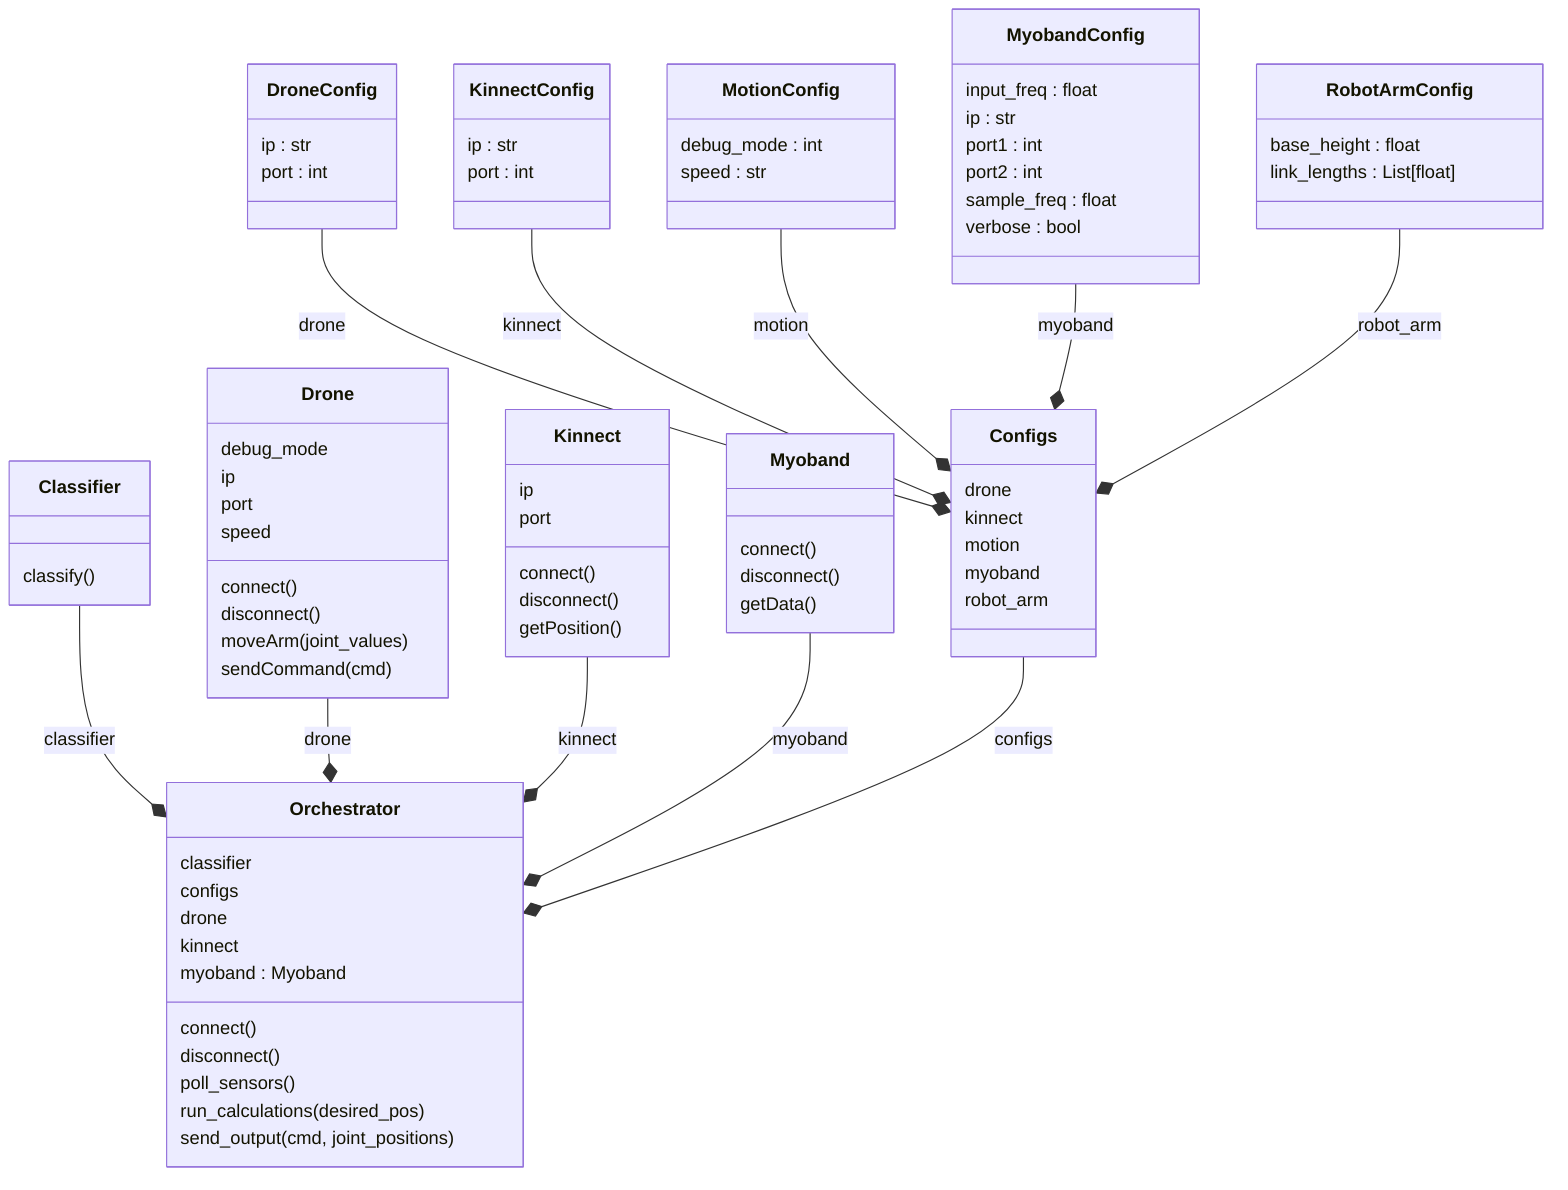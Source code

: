 classDiagram
  class Classifier {
    classify()
  }
  class Configs {
    drone
    kinnect
    motion
    myoband
    robot_arm
  }
  class Drone {
    debug_mode
    ip
    port
    speed
    connect()
    disconnect()
    moveArm(joint_values)
    sendCommand(cmd)
  }
  class DroneConfig {
    ip : str
    port : int
  }
  class Kinnect {
    ip
    port
    connect()
    disconnect()
    getPosition()
  }
  class KinnectConfig {
    ip : str
    port : int
  }
  class MotionConfig {
    debug_mode : int
    speed : str
  }
  class Myoband {
    connect()
    disconnect()
    getData()
  }
  class MyobandConfig {
    input_freq : float
    ip : str
    port1 : int
    port2 : int
    sample_freq : float
    verbose : bool
  }
  class Orchestrator {
    classifier
    configs
    drone
    kinnect
    myoband : Myoband
    connect()
    disconnect()
    poll_sensors()
    run_calculations(desired_pos)
    send_output(cmd, joint_positions)
  }
  class RobotArmConfig {
    base_height : float
    link_lengths : List[float]
  }
  Classifier --* Orchestrator : classifier
  Drone --* Orchestrator : drone
  Kinnect --* Orchestrator : kinnect
  Myoband --* Orchestrator : myoband
  Configs --* Orchestrator : configs
  DroneConfig --* Configs : drone
  KinnectConfig --* Configs : kinnect
  MotionConfig --* Configs : motion
  MyobandConfig --* Configs : myoband
  RobotArmConfig --* Configs : robot_arm